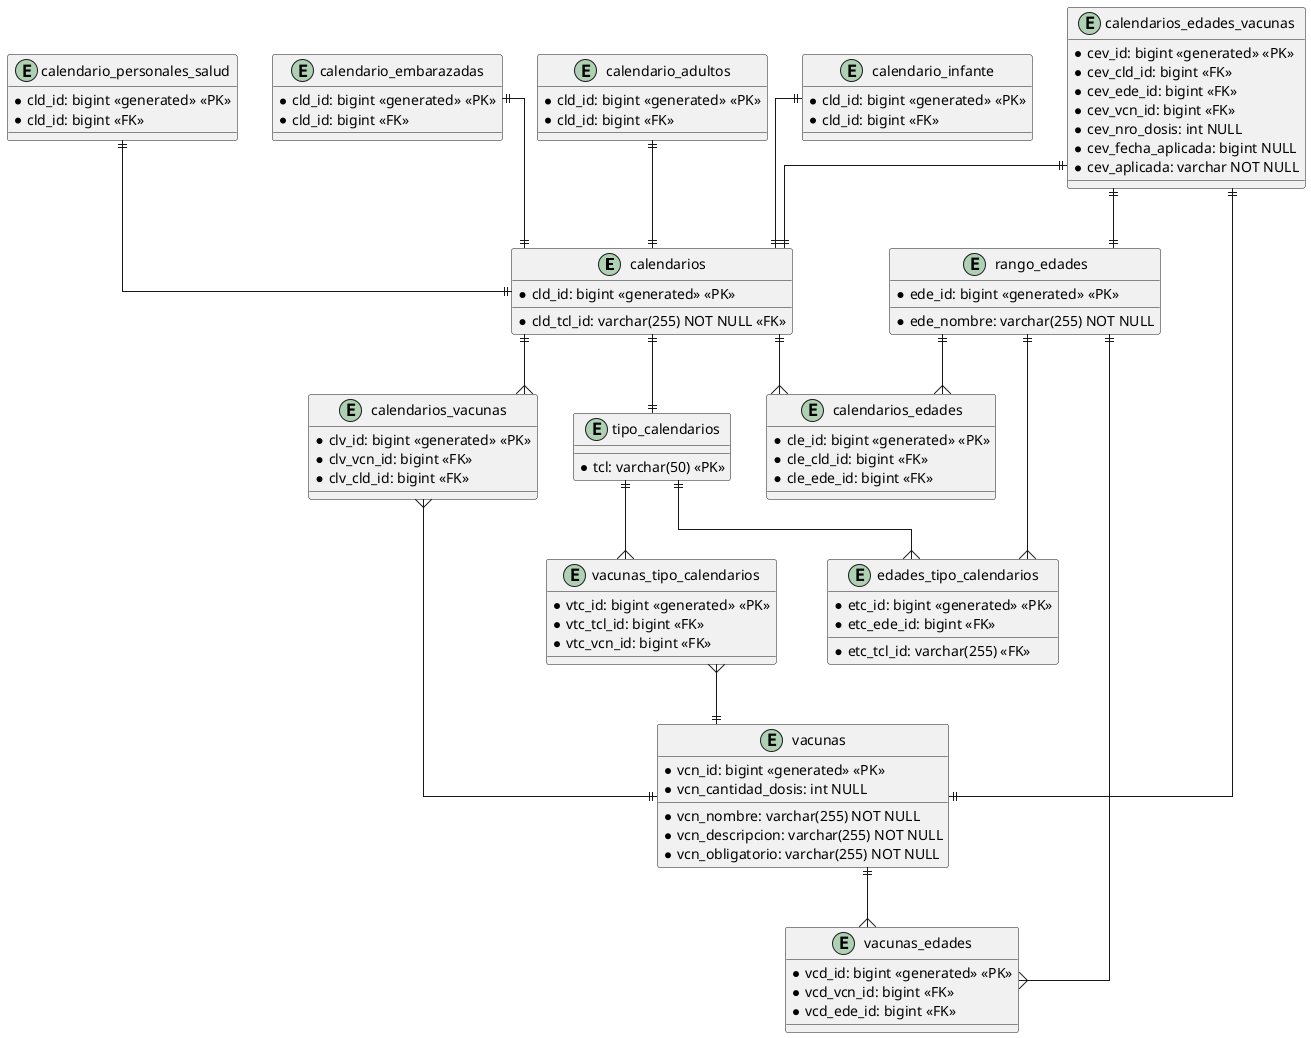 @startuml

skinparam linetype ortho

entity "calendarios" as cld{
    *cld_id: bigint <<generated>> <<PK>>
    *cld_tcl_id: varchar(255) NOT NULL <<FK>>
}

entity "calendario_infante" as cnñ{
    *cld_id: bigint <<generated>> <<PK>>
    *cld_id: bigint <<FK>>
}

entity "calendario_adultos" as cdt{
    *cld_id: bigint <<generated>> <<PK>>
    *cld_id: bigint <<FK>>
}

entity "calendario_embarazadas" as cbz{
    *cld_id: bigint <<generated>> <<PK>>
    *cld_id: bigint <<FK>>
}

entity "calendario_personales_salud" as cps{
    *cld_id: bigint <<generated>> <<PK>>
    *cld_id: bigint <<FK>>
}

entity "tipo_calendarios" as tcl{
    *tcl: varchar(50) <<PK>>
}

entity "calendarios_edades_vacunas" as cev{
    *cev_id: bigint <<generated>> <<PK>>
    *cev_cld_id: bigint <<FK>>
    *cev_ede_id: bigint <<FK>>
    *cev_vcn_id: bigint <<FK>>
    *cev_nro_dosis: int NULL
    *cev_fecha_aplicada: bigint NULL
    *cev_aplicada: varchar NOT NULL
}

entity "vacunas" as vcn{
    *vcn_id: bigint <<generated>> <<PK>>
    *vcn_nombre: varchar(255) NOT NULL
    *vcn_descripcion: varchar(255) NOT NULL
    *vcn_obligatorio: varchar(255) NOT NULL
    *vcn_cantidad_dosis: int NULL
}

entity "rango_edades" as ede{
    *ede_id: bigint <<generated>> <<PK>>
    *ede_nombre: varchar(255) NOT NULL
}

entity "edades_tipo_calendarios" as etc{
    *etc_id: bigint <<generated>> <<PK>>
    *etc_ede_id: bigint <<FK>>
    *etc_tcl_id: varchar(255) <<FK>>
}

entity "calendarios_edades" as cle{
    *cle_id: bigint <<generated>> <<PK>>
    *cle_cld_id: bigint <<FK>>
    *cle_ede_id: bigint <<FK>>
}

entity "vacunas_tipo_calendarios" as vap{
    *vtc_id: bigint <<generated>> <<PK>>
    *vtc_tcl_id: bigint <<FK>>
    *vtc_vcn_id: bigint <<FK>>
}

entity "calendarios_vacunas" as clv{
    *clv_id: bigint <<generated>> <<PK>>
    *clv_vcn_id: bigint <<FK>>
    *clv_cld_id: bigint <<FK>>
}

entity "vacunas_edades" as vcd{
    *vcd_id: bigint <<generated>> <<PK>>
    *vcd_vcn_id: bigint <<FK>>
    *vcd_ede_id: bigint <<FK>>
}

cld ||-up-|| cnñ
cld ||-up-|| cdt
cld ||-up-|| cbz
cld ||-up-|| cps
cld ||-down-|| tcl

cld ||--{ cle
ede ||--{ cle

tcl ||--{ etc
ede ||--{ etc

cev ||--|| ede
cev ||--|| vcn
cev ||--|| cld

vap }--|| vcn
tcl ||--{ vap

clv }--|| vcn
clv }-left-|| cld

vcn ||--{ vcd
ede ||--{ vcd

@enduml

calendarios infantes {
    "vacunas": [{},{},{}],
    "rangoEdades": [{}],{{"vacunas":[{"aplicada": "SIN INFORMAR"}, 
                                    {"aplicada": "NO APLICADA"}
                                    ]
                        },{{"vacunas":[{}]}]
}